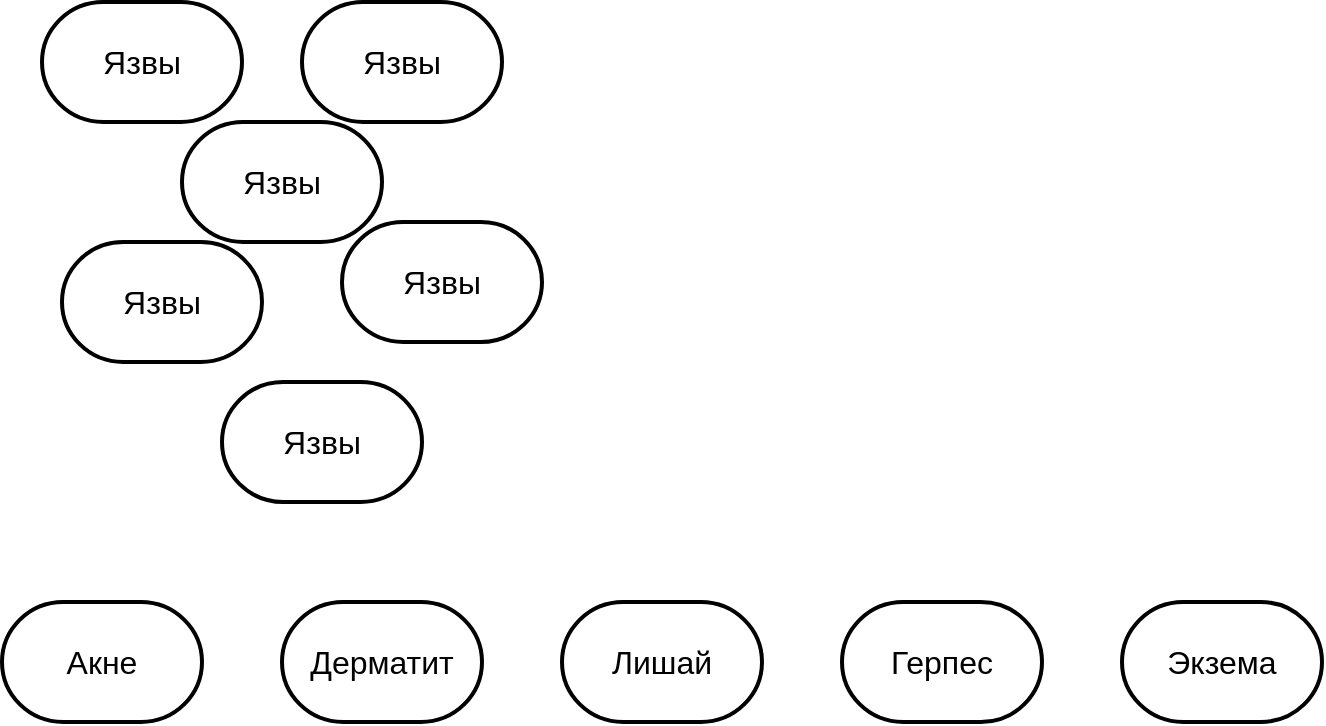 <mxfile type="github" version="12.1.9" pages="1">
  <diagram id="rvXx9JwLdrE04M0KB4S3" name="Page-1">
    <mxGraphModel grid="1" dx="3118" dy="2120" gridSize="10" guides="1" tooltips="1" connect="1" arrows="1" fold="1" page="1" pageScale="1" pageWidth="2336" pageHeight="1654" math="0" shadow="0">
      <root>
        <mxCell id="0"/>
        <mxCell id="1" parent="0"/>
        <mxCell id="hYaq0uTZQcr8mzzm78UU-1" value="Экзема" parent="1" vertex="1" style="strokeWidth=2;html=1;shape=mxgraph.flowchart.terminator;whiteSpace=wrap;fontSize=16;">
          <mxGeometry as="geometry" height="60" width="100" y="20" x="520"/>
        </mxCell>
        <mxCell id="hYaq0uTZQcr8mzzm78UU-2" value="Акне" parent="1" vertex="1" style="strokeWidth=2;html=1;shape=mxgraph.flowchart.terminator;whiteSpace=wrap;fontSize=16;">
          <mxGeometry as="geometry" height="60" width="100" y="20" x="-40"/>
        </mxCell>
        <mxCell id="hYaq0uTZQcr8mzzm78UU-3" value="Дерматит" parent="1" vertex="1" style="strokeWidth=2;html=1;shape=mxgraph.flowchart.terminator;whiteSpace=wrap;fontSize=16;">
          <mxGeometry as="geometry" height="60" width="100" y="20" x="100"/>
        </mxCell>
        <mxCell id="hYaq0uTZQcr8mzzm78UU-4" value="Лишай" parent="1" vertex="1" style="strokeWidth=2;html=1;shape=mxgraph.flowchart.terminator;whiteSpace=wrap;fontSize=16;">
          <mxGeometry as="geometry" height="60" width="100" y="20" x="240"/>
        </mxCell>
        <mxCell id="hYaq0uTZQcr8mzzm78UU-5" value="Герпес" parent="1" vertex="1" style="strokeWidth=2;html=1;shape=mxgraph.flowchart.terminator;whiteSpace=wrap;fontSize=16;">
          <mxGeometry as="geometry" height="60" width="100" y="20" x="380"/>
        </mxCell>
        <mxCell id="hYaq0uTZQcr8mzzm78UU-7" value="Язвы" parent="1" vertex="1" style="strokeWidth=2;html=1;shape=mxgraph.flowchart.terminator;whiteSpace=wrap;fontSize=16;">
          <mxGeometry as="geometry" height="60" width="100" y="-160" x="-10"/>
        </mxCell>
        <mxCell id="hYaq0uTZQcr8mzzm78UU-8" value="Язвы" parent="1" vertex="1" style="strokeWidth=2;html=1;shape=mxgraph.flowchart.terminator;whiteSpace=wrap;fontSize=16;">
          <mxGeometry as="geometry" height="60" width="100" y="-170" x="130"/>
        </mxCell>
        <mxCell id="hYaq0uTZQcr8mzzm78UU-9" value="Язвы" parent="1" vertex="1" style="strokeWidth=2;html=1;shape=mxgraph.flowchart.terminator;whiteSpace=wrap;fontSize=16;">
          <mxGeometry as="geometry" height="60" width="100" y="-280" x="-20"/>
        </mxCell>
        <mxCell id="hYaq0uTZQcr8mzzm78UU-10" value="Язвы" parent="1" vertex="1" style="strokeWidth=2;html=1;shape=mxgraph.flowchart.terminator;whiteSpace=wrap;fontSize=16;">
          <mxGeometry as="geometry" height="60" width="100" y="-280" x="110"/>
        </mxCell>
        <mxCell id="hYaq0uTZQcr8mzzm78UU-11" value="Язвы" parent="1" vertex="1" style="strokeWidth=2;html=1;shape=mxgraph.flowchart.terminator;whiteSpace=wrap;fontSize=16;">
          <mxGeometry as="geometry" height="60" width="100" y="-90" x="70"/>
        </mxCell>
        <mxCell id="hYaq0uTZQcr8mzzm78UU-12" value="Язвы" parent="1" vertex="1" style="strokeWidth=2;html=1;shape=mxgraph.flowchart.terminator;whiteSpace=wrap;fontSize=16;">
          <mxGeometry as="geometry" height="60" width="100" y="-220" x="50"/>
        </mxCell>
      </root>
    </mxGraphModel>
  </diagram>
</mxfile>
